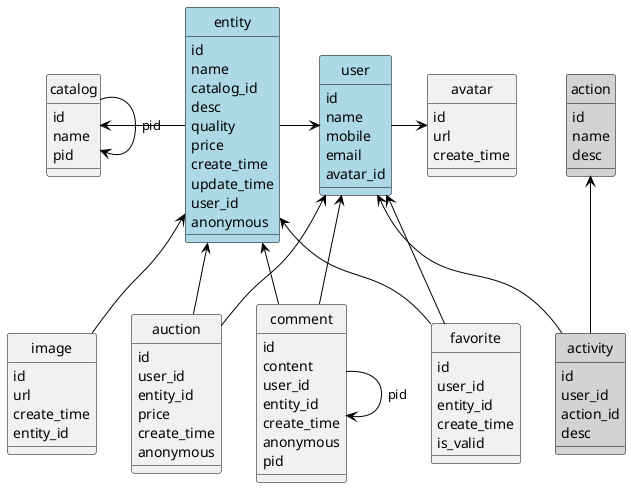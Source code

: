 @startuml

'skinparam monochrome true
'skinparam classBackgroundColor White
skinparam classArrowColor Black
skinparam classBorderColor Black
skinparam stereotypeCBackgroundColor Gray
'hide members
hide circle

class user #LightBlue {
    id
    name
    mobile
    email
    avatar_id
}

class avatar {
    id
    url
    create_time
}

class catalog {
    id
    name
    pid
}

class entity #LightBlue {
    id
    name
    catalog_id
    desc
    quality
    price
    create_time
    update_time
    user_id
    anonymous
}

class favorite {
    id
    user_id
    entity_id
    create_time
    is_valid
}

class comment {
    id
    content
    user_id
    entity_id
    create_time
    anonymous
    pid
}

class auction {
    id
    user_id
    entity_id
    price
    create_time
    anonymous
}

class image {
    id
    url
    create_time
    entity_id
}

class action #LightGray {
    id
    name
    desc
}

class activity #LightGray {
    id
    user_id
    action_id
    desc
}

user -r-> avatar
entity -l-> catalog
entity -r-> user
catalog --> catalog : pid

image -u-> entity
favorite -u-> user
favorite -u-> entity

comment -u-> user
comment -u-> entity
comment --> comment : pid

auction -u-> user
auction -u-> entity

activity -u-> action
activity -u-> user

@enduml